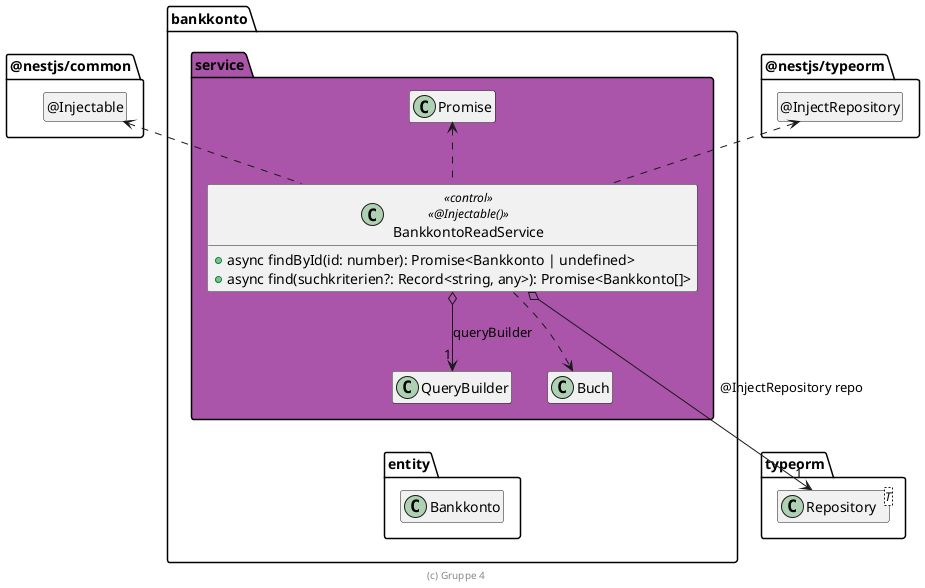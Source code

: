 @startuml Anwendungskern

package @nestjs/common {
  class "@Injectable" as Injectable
  hide Injectable circle
}

package typeorm {
  class Repository<T>
}

package @nestjs/typeorm {
  class "@InjectRepository" as InjectRepository
  hide InjectRepository circle
}

package bankkonto {
  package entity {
    class Bankkonto
  }

  package service #AA55AA {
    class QueryBuilder

    class BankkontoReadService << control >> <<@Injectable()>> {
      + async findById(id: number): Promise<Bankkonto | undefined>
      + async find(suchkriterien?: Record<string, any>): Promise<Bankkonto[]>
    }

    BankkontoReadService o--> "1" QueryBuilder: queryBuilder
    BankkontoReadService o--> "1" Repository: @InjectRepository repo

    BankkontoReadService .up.> Injectable
    BankkontoReadService .up.> InjectRepository

    BankkontoReadService .up.> Promise
    BankkontoReadService ..> Buch

    QueryBuilder .[hidden].> Repository
    QueryBuilder .[hidden].> Bankkonto
  }
}

hide empty members

footer (c) Gruppe 4

@enduml
